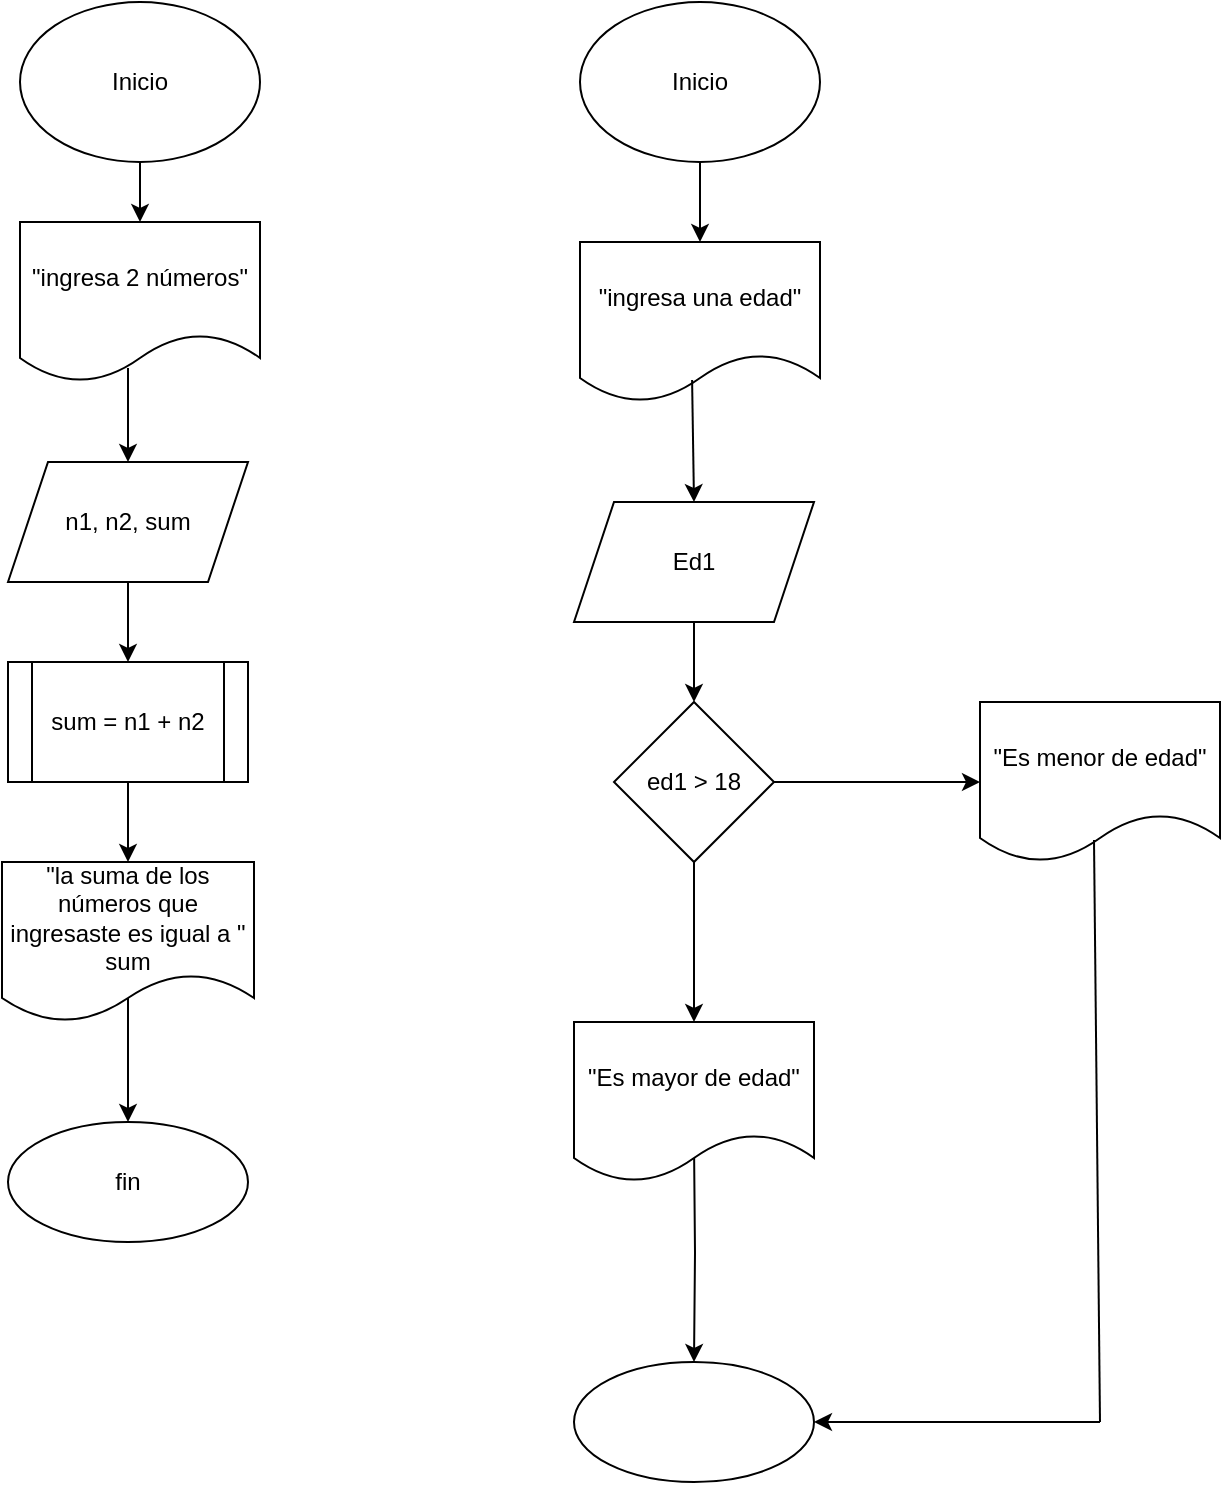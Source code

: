 <mxfile version="14.7.3" type="github">
  <diagram id="_2UyjrKLCwH7E9tXVaBN" name="Page-1">
    <mxGraphModel dx="868" dy="450" grid="1" gridSize="10" guides="1" tooltips="1" connect="1" arrows="1" fold="1" page="1" pageScale="1" pageWidth="827" pageHeight="1169" math="0" shadow="0">
      <root>
        <mxCell id="0" />
        <mxCell id="1" parent="0" />
        <mxCell id="LCBWZU79WuUDxQnq2k4j-1" value="Inicio" style="ellipse;whiteSpace=wrap;html=1;" vertex="1" parent="1">
          <mxGeometry x="160" y="80" width="120" height="80" as="geometry" />
        </mxCell>
        <mxCell id="LCBWZU79WuUDxQnq2k4j-4" value="&quot;ingresa 2 números&quot;" style="shape=document;whiteSpace=wrap;html=1;boundedLbl=1;" vertex="1" parent="1">
          <mxGeometry x="160" y="190" width="120" height="80" as="geometry" />
        </mxCell>
        <mxCell id="LCBWZU79WuUDxQnq2k4j-5" value="" style="endArrow=classic;html=1;entryX=0.5;entryY=0;entryDx=0;entryDy=0;exitX=0.5;exitY=1;exitDx=0;exitDy=0;" edge="1" parent="1" source="LCBWZU79WuUDxQnq2k4j-1" target="LCBWZU79WuUDxQnq2k4j-4">
          <mxGeometry width="50" height="50" relative="1" as="geometry">
            <mxPoint x="380" y="160" as="sourcePoint" />
            <mxPoint x="430" y="110" as="targetPoint" />
          </mxGeometry>
        </mxCell>
        <mxCell id="LCBWZU79WuUDxQnq2k4j-6" value="" style="endArrow=classic;html=1;exitX=0.45;exitY=0.913;exitDx=0;exitDy=0;exitPerimeter=0;" edge="1" parent="1" source="LCBWZU79WuUDxQnq2k4j-4" target="LCBWZU79WuUDxQnq2k4j-7">
          <mxGeometry width="50" height="50" relative="1" as="geometry">
            <mxPoint x="390" y="330" as="sourcePoint" />
            <mxPoint x="374" y="310" as="targetPoint" />
          </mxGeometry>
        </mxCell>
        <mxCell id="LCBWZU79WuUDxQnq2k4j-7" value="n1, n2, sum" style="shape=parallelogram;perimeter=parallelogramPerimeter;whiteSpace=wrap;html=1;fixedSize=1;" vertex="1" parent="1">
          <mxGeometry x="154" y="310" width="120" height="60" as="geometry" />
        </mxCell>
        <mxCell id="LCBWZU79WuUDxQnq2k4j-8" value="" style="endArrow=classic;html=1;" edge="1" parent="1" source="LCBWZU79WuUDxQnq2k4j-7" target="LCBWZU79WuUDxQnq2k4j-9">
          <mxGeometry width="50" height="50" relative="1" as="geometry">
            <mxPoint x="373.5" y="370.0" as="sourcePoint" />
            <mxPoint x="373.5" y="416.96" as="targetPoint" />
          </mxGeometry>
        </mxCell>
        <mxCell id="LCBWZU79WuUDxQnq2k4j-9" value="sum = n1 + n2" style="shape=process;whiteSpace=wrap;html=1;backgroundOutline=1;" vertex="1" parent="1">
          <mxGeometry x="154" y="410.0" width="120" height="60" as="geometry" />
        </mxCell>
        <mxCell id="LCBWZU79WuUDxQnq2k4j-10" value="" style="endArrow=classic;html=1;exitX=0.5;exitY=1;exitDx=0;exitDy=0;entryX=0.5;entryY=0;entryDx=0;entryDy=0;" edge="1" parent="1" source="LCBWZU79WuUDxQnq2k4j-9" target="LCBWZU79WuUDxQnq2k4j-12">
          <mxGeometry width="50" height="50" relative="1" as="geometry">
            <mxPoint x="240" y="480" as="sourcePoint" />
            <mxPoint x="213.786" y="510" as="targetPoint" />
          </mxGeometry>
        </mxCell>
        <mxCell id="LCBWZU79WuUDxQnq2k4j-14" value="" style="edgeStyle=orthogonalEdgeStyle;rounded=0;orthogonalLoop=1;jettySize=auto;html=1;exitX=0.5;exitY=0.85;exitDx=0;exitDy=0;exitPerimeter=0;entryX=0.5;entryY=0;entryDx=0;entryDy=0;" edge="1" parent="1" source="LCBWZU79WuUDxQnq2k4j-12" target="LCBWZU79WuUDxQnq2k4j-13">
          <mxGeometry relative="1" as="geometry">
            <mxPoint x="374" y="640" as="targetPoint" />
          </mxGeometry>
        </mxCell>
        <mxCell id="LCBWZU79WuUDxQnq2k4j-12" value="&quot;la suma de los números que ingresaste es igual a &quot; sum" style="shape=document;whiteSpace=wrap;html=1;boundedLbl=1;" vertex="1" parent="1">
          <mxGeometry x="151" y="510" width="126" height="80" as="geometry" />
        </mxCell>
        <mxCell id="LCBWZU79WuUDxQnq2k4j-13" value="fin" style="ellipse;whiteSpace=wrap;html=1;" vertex="1" parent="1">
          <mxGeometry x="154" y="640" width="120" height="60" as="geometry" />
        </mxCell>
        <mxCell id="LCBWZU79WuUDxQnq2k4j-15" value="Inicio" style="ellipse;whiteSpace=wrap;html=1;" vertex="1" parent="1">
          <mxGeometry x="440" y="80" width="120" height="80" as="geometry" />
        </mxCell>
        <mxCell id="LCBWZU79WuUDxQnq2k4j-16" value="" style="endArrow=classic;html=1;exitX=0.5;exitY=1;exitDx=0;exitDy=0;" edge="1" parent="1" source="LCBWZU79WuUDxQnq2k4j-15">
          <mxGeometry width="50" height="50" relative="1" as="geometry">
            <mxPoint x="230" y="170" as="sourcePoint" />
            <mxPoint x="500" y="200" as="targetPoint" />
          </mxGeometry>
        </mxCell>
        <mxCell id="LCBWZU79WuUDxQnq2k4j-17" value="&quot;ingresa una edad&quot;" style="shape=document;whiteSpace=wrap;html=1;boundedLbl=1;" vertex="1" parent="1">
          <mxGeometry x="440" y="200" width="120" height="80" as="geometry" />
        </mxCell>
        <mxCell id="LCBWZU79WuUDxQnq2k4j-18" value="" style="endArrow=classic;html=1;exitX=0.467;exitY=0.863;exitDx=0;exitDy=0;exitPerimeter=0;entryX=0.5;entryY=0;entryDx=0;entryDy=0;" edge="1" parent="1" source="LCBWZU79WuUDxQnq2k4j-17" target="LCBWZU79WuUDxQnq2k4j-19">
          <mxGeometry width="50" height="50" relative="1" as="geometry">
            <mxPoint x="450" y="340" as="sourcePoint" />
            <mxPoint x="496" y="330" as="targetPoint" />
          </mxGeometry>
        </mxCell>
        <mxCell id="LCBWZU79WuUDxQnq2k4j-19" value="Ed1" style="shape=parallelogram;perimeter=parallelogramPerimeter;whiteSpace=wrap;html=1;fixedSize=1;" vertex="1" parent="1">
          <mxGeometry x="437" y="330" width="120" height="60" as="geometry" />
        </mxCell>
        <mxCell id="LCBWZU79WuUDxQnq2k4j-31" value="" style="edgeStyle=orthogonalEdgeStyle;rounded=0;orthogonalLoop=1;jettySize=auto;html=1;" edge="1" parent="1" source="LCBWZU79WuUDxQnq2k4j-20" target="LCBWZU79WuUDxQnq2k4j-30">
          <mxGeometry relative="1" as="geometry" />
        </mxCell>
        <mxCell id="LCBWZU79WuUDxQnq2k4j-33" value="" style="edgeStyle=orthogonalEdgeStyle;rounded=0;orthogonalLoop=1;jettySize=auto;html=1;" edge="1" parent="1" source="LCBWZU79WuUDxQnq2k4j-20" target="LCBWZU79WuUDxQnq2k4j-32">
          <mxGeometry relative="1" as="geometry" />
        </mxCell>
        <mxCell id="LCBWZU79WuUDxQnq2k4j-20" value="ed1 &amp;gt; 18" style="rhombus;whiteSpace=wrap;html=1;" vertex="1" parent="1">
          <mxGeometry x="457" y="430" width="80" height="80" as="geometry" />
        </mxCell>
        <mxCell id="LCBWZU79WuUDxQnq2k4j-21" value="" style="endArrow=classic;html=1;entryX=0.5;entryY=0;entryDx=0;entryDy=0;" edge="1" parent="1" source="LCBWZU79WuUDxQnq2k4j-19" target="LCBWZU79WuUDxQnq2k4j-20">
          <mxGeometry width="50" height="50" relative="1" as="geometry">
            <mxPoint x="450" y="440" as="sourcePoint" />
            <mxPoint x="500" y="390" as="targetPoint" />
          </mxGeometry>
        </mxCell>
        <mxCell id="LCBWZU79WuUDxQnq2k4j-35" value="" style="edgeStyle=orthogonalEdgeStyle;rounded=0;orthogonalLoop=1;jettySize=auto;html=1;" edge="1" parent="1" target="LCBWZU79WuUDxQnq2k4j-34">
          <mxGeometry relative="1" as="geometry">
            <mxPoint x="497" y="650" as="sourcePoint" />
          </mxGeometry>
        </mxCell>
        <mxCell id="LCBWZU79WuUDxQnq2k4j-30" value="&quot;Es mayor de edad&quot;" style="shape=document;whiteSpace=wrap;html=1;boundedLbl=1;" vertex="1" parent="1">
          <mxGeometry x="437" y="590" width="120" height="80" as="geometry" />
        </mxCell>
        <mxCell id="LCBWZU79WuUDxQnq2k4j-32" value="&quot;Es menor de edad&quot;" style="shape=document;whiteSpace=wrap;html=1;boundedLbl=1;" vertex="1" parent="1">
          <mxGeometry x="640" y="430" width="120" height="80" as="geometry" />
        </mxCell>
        <mxCell id="LCBWZU79WuUDxQnq2k4j-34" value="" style="ellipse;whiteSpace=wrap;html=1;" vertex="1" parent="1">
          <mxGeometry x="437" y="760" width="120" height="60" as="geometry" />
        </mxCell>
        <mxCell id="LCBWZU79WuUDxQnq2k4j-39" value="" style="endArrow=none;html=1;entryX=0.475;entryY=0.863;entryDx=0;entryDy=0;entryPerimeter=0;" edge="1" parent="1" target="LCBWZU79WuUDxQnq2k4j-32">
          <mxGeometry width="50" height="50" relative="1" as="geometry">
            <mxPoint x="700" y="790" as="sourcePoint" />
            <mxPoint x="700" y="550" as="targetPoint" />
          </mxGeometry>
        </mxCell>
        <mxCell id="LCBWZU79WuUDxQnq2k4j-40" value="" style="endArrow=classic;html=1;entryX=1;entryY=0.5;entryDx=0;entryDy=0;" edge="1" parent="1" target="LCBWZU79WuUDxQnq2k4j-34">
          <mxGeometry width="50" height="50" relative="1" as="geometry">
            <mxPoint x="700" y="790" as="sourcePoint" />
            <mxPoint x="500" y="590" as="targetPoint" />
          </mxGeometry>
        </mxCell>
      </root>
    </mxGraphModel>
  </diagram>
</mxfile>
